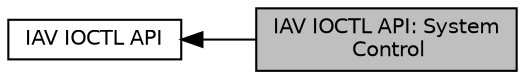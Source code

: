 digraph "IAV IOCTL API: System Control"
{
  bgcolor="transparent";
  edge [fontname="Helvetica",fontsize="10",labelfontname="Helvetica",labelfontsize="10"];
  node [fontname="Helvetica",fontsize="10",shape=box];
  rankdir=LR;
  Node2 [label="IAV IOCTL API",height=0.2,width=0.4,color="black",URL="$d5/d1d/group__iav-api.html",tooltip="IAV IOCTL API."];
  Node1 [label="IAV IOCTL API: System\l Control",height=0.2,width=0.4,color="black", fillcolor="grey75", style="filled", fontcolor="black",tooltip="IAV IOCTL API: System ioctl, in file iav_ioctl.h."];
  Node2->Node1 [shape=plaintext, dir="back", style="solid"];
}
